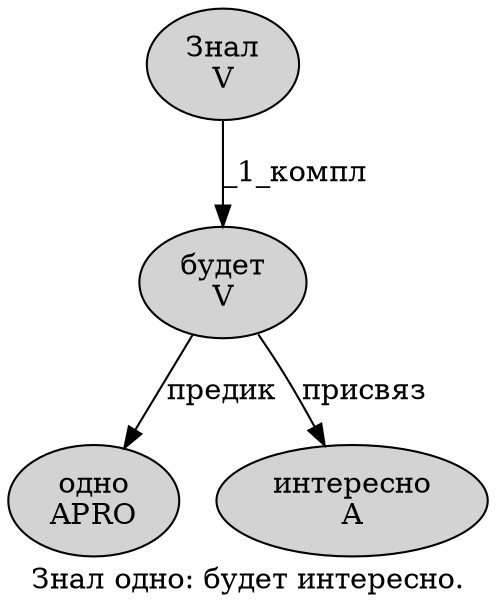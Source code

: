 digraph SENTENCE_1699 {
	graph [label="Знал одно: будет интересно."]
	node [style=filled]
		0 [label="Знал
V" color="" fillcolor=lightgray penwidth=1 shape=ellipse]
		1 [label="одно
APRO" color="" fillcolor=lightgray penwidth=1 shape=ellipse]
		3 [label="будет
V" color="" fillcolor=lightgray penwidth=1 shape=ellipse]
		4 [label="интересно
A" color="" fillcolor=lightgray penwidth=1 shape=ellipse]
			3 -> 1 [label="предик"]
			3 -> 4 [label="присвяз"]
			0 -> 3 [label="_1_компл"]
}